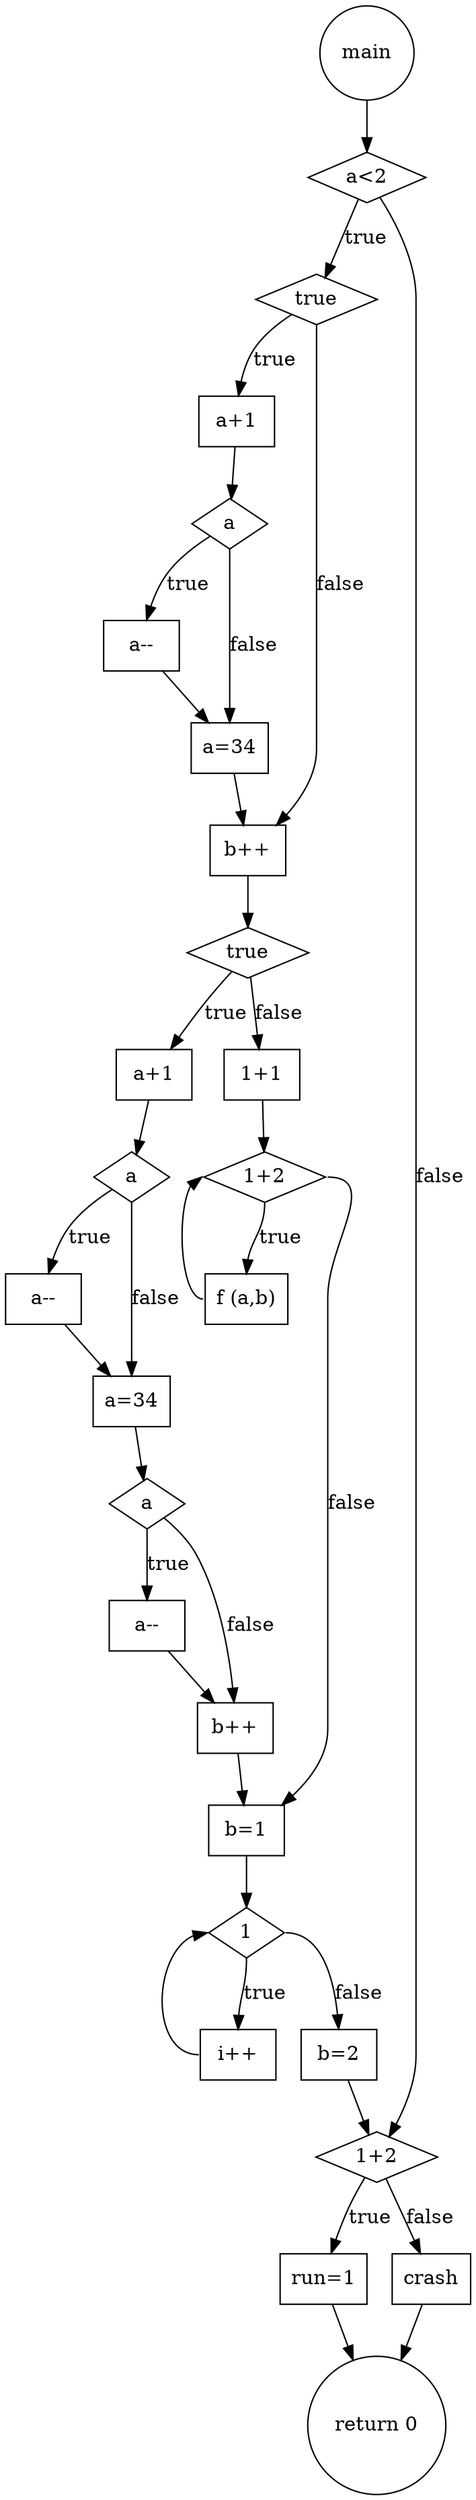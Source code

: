 digraph {
node [shape=circle]
0->1
0[label = "main"]3->4
3[label = "a+1", shape = "rectangle"]
5->6
5[label = "a--", shape = "rectangle"]
4->5[label = true]
4[label = "a", shape = diamond]4->6[label= false]
6->7
6[label = "a=34", shape = "rectangle"]
2->3[label = true]
2[label = "true", shape = diamond]2->7[label= false]
7->8
7[label = "b++", shape = "rectangle"]
9->10
9[label = "a+1", shape = "rectangle"]
11->12
11[label = "a--", shape = "rectangle"]
10->11[label = true]
10[label = "a", shape = diamond]10->12[label= false]
12->13
12[label = "a=34", shape = "rectangle"]
14->15
14[label = "a--", shape = "rectangle"]
13->14[label = true]
13[label = "a", shape = diamond]13->15[label= false]
       15[label = "b++", shape = "rectangle"]
8->9[label="true"]
8[label = "true",  shape = "diamond"]16->17
16[label = "1+1", shape = "rectangle"]
       18[label = "f (a,b)", shape = "rectangle"]
17:s->18:n[label=true]
17[label = "1+2", shape=diamond]18:w->17:w
17[label = "1+2"]17:e->19[label = false]
8->16[label="false"]
15->19
19->20
19[label = "b=1", shape = "rectangle"]
       21[label = "i++", shape = "rectangle"]
20:s->21:n[label=true]
20[label = "1", shape=diamond]21:w->20:w
20[label = "1"]20:e->22[label = false]
22->23
22[label = "b=2", shape = "rectangle"]
1->2[label = true]
1[label = "a<2", shape = diamond]1->23[label= false]
       24[label = "run=1", shape = "rectangle"]
23->24[label="true"]
23[label = "1+2",  shape = "diamond"]25->26
25[label = "crash", shape = "rectangle"]
23->25[label="false"]
24->26
26[label = "return 0", shape = "circle"]
}